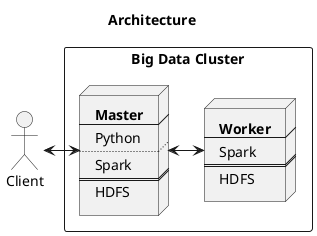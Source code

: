 @startuml
title Architecture

actor Client
rectangle "Big Data Cluster" as Cluster {
 node master_node [
    <b>Master
    ----
    Python
    ....
    Spark
    ====
    HDFS
 ]
 node worker_node [
    <b>Worker
    ----
    Spark
    ====
    HDFS
 ]
}

Client <-> master_node
master_node <-> worker_node
@enduml
